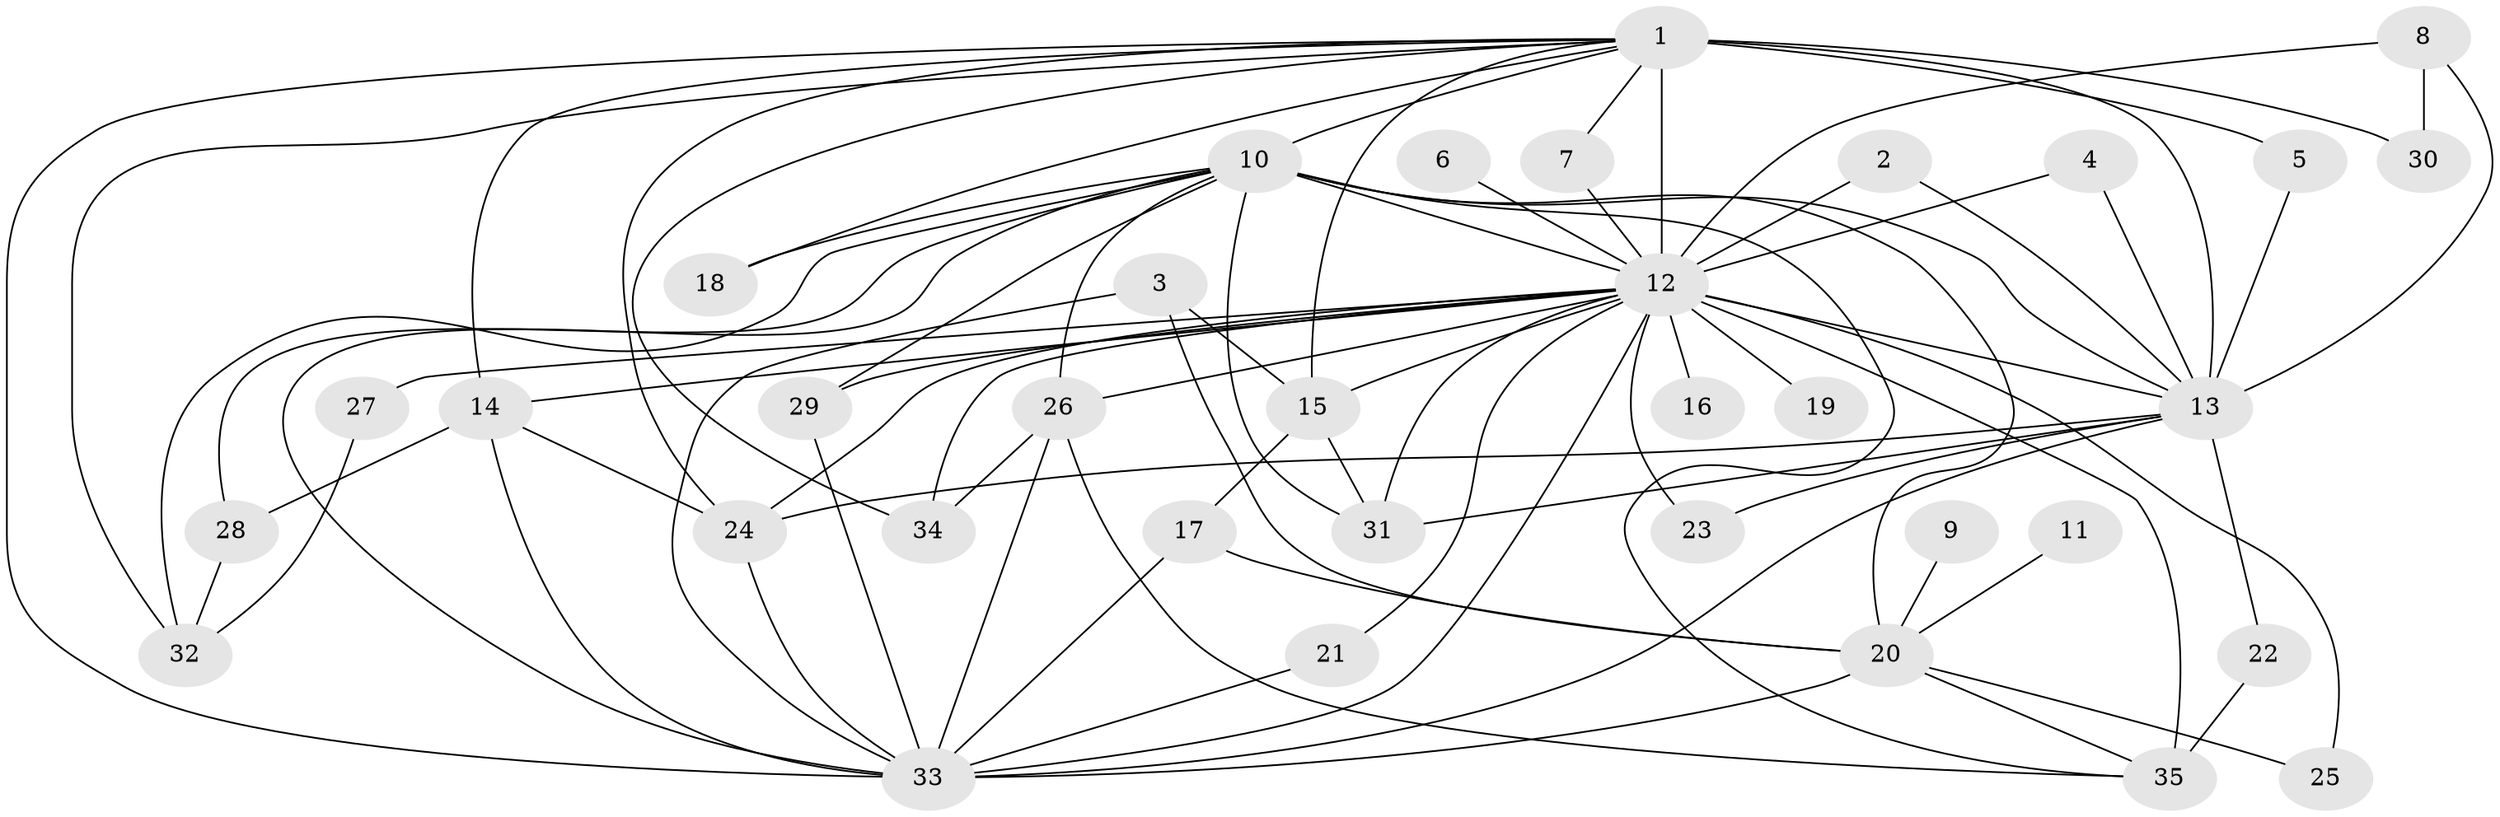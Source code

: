 // original degree distribution, {27: 0.014492753623188406, 10: 0.028985507246376812, 13: 0.014492753623188406, 14: 0.014492753623188406, 22: 0.014492753623188406, 18: 0.028985507246376812, 15: 0.014492753623188406, 17: 0.014492753623188406, 5: 0.057971014492753624, 2: 0.5217391304347826, 4: 0.07246376811594203, 3: 0.18840579710144928, 11: 0.014492753623188406}
// Generated by graph-tools (version 1.1) at 2025/49/03/09/25 03:49:40]
// undirected, 35 vertices, 79 edges
graph export_dot {
graph [start="1"]
  node [color=gray90,style=filled];
  1;
  2;
  3;
  4;
  5;
  6;
  7;
  8;
  9;
  10;
  11;
  12;
  13;
  14;
  15;
  16;
  17;
  18;
  19;
  20;
  21;
  22;
  23;
  24;
  25;
  26;
  27;
  28;
  29;
  30;
  31;
  32;
  33;
  34;
  35;
  1 -- 5 [weight=2.0];
  1 -- 7 [weight=1.0];
  1 -- 10 [weight=5.0];
  1 -- 12 [weight=8.0];
  1 -- 13 [weight=8.0];
  1 -- 14 [weight=1.0];
  1 -- 15 [weight=1.0];
  1 -- 18 [weight=2.0];
  1 -- 24 [weight=1.0];
  1 -- 30 [weight=2.0];
  1 -- 32 [weight=1.0];
  1 -- 33 [weight=4.0];
  1 -- 34 [weight=1.0];
  2 -- 12 [weight=1.0];
  2 -- 13 [weight=1.0];
  3 -- 15 [weight=1.0];
  3 -- 20 [weight=1.0];
  3 -- 33 [weight=1.0];
  4 -- 12 [weight=1.0];
  4 -- 13 [weight=1.0];
  5 -- 13 [weight=1.0];
  6 -- 12 [weight=2.0];
  7 -- 12 [weight=1.0];
  8 -- 12 [weight=1.0];
  8 -- 13 [weight=1.0];
  8 -- 30 [weight=1.0];
  9 -- 20 [weight=1.0];
  10 -- 12 [weight=2.0];
  10 -- 13 [weight=3.0];
  10 -- 18 [weight=1.0];
  10 -- 20 [weight=2.0];
  10 -- 26 [weight=2.0];
  10 -- 28 [weight=1.0];
  10 -- 29 [weight=2.0];
  10 -- 31 [weight=1.0];
  10 -- 32 [weight=1.0];
  10 -- 33 [weight=1.0];
  10 -- 35 [weight=1.0];
  11 -- 20 [weight=1.0];
  12 -- 13 [weight=4.0];
  12 -- 14 [weight=1.0];
  12 -- 15 [weight=1.0];
  12 -- 16 [weight=2.0];
  12 -- 19 [weight=1.0];
  12 -- 21 [weight=1.0];
  12 -- 23 [weight=1.0];
  12 -- 24 [weight=1.0];
  12 -- 25 [weight=1.0];
  12 -- 26 [weight=1.0];
  12 -- 27 [weight=1.0];
  12 -- 29 [weight=2.0];
  12 -- 31 [weight=1.0];
  12 -- 33 [weight=2.0];
  12 -- 34 [weight=1.0];
  12 -- 35 [weight=3.0];
  13 -- 22 [weight=1.0];
  13 -- 23 [weight=1.0];
  13 -- 24 [weight=1.0];
  13 -- 31 [weight=2.0];
  13 -- 33 [weight=2.0];
  14 -- 24 [weight=1.0];
  14 -- 28 [weight=1.0];
  14 -- 33 [weight=1.0];
  15 -- 17 [weight=1.0];
  15 -- 31 [weight=1.0];
  17 -- 20 [weight=1.0];
  17 -- 33 [weight=1.0];
  20 -- 25 [weight=1.0];
  20 -- 33 [weight=2.0];
  20 -- 35 [weight=1.0];
  21 -- 33 [weight=1.0];
  22 -- 35 [weight=1.0];
  24 -- 33 [weight=1.0];
  26 -- 33 [weight=1.0];
  26 -- 34 [weight=1.0];
  26 -- 35 [weight=1.0];
  27 -- 32 [weight=1.0];
  28 -- 32 [weight=1.0];
  29 -- 33 [weight=1.0];
}
